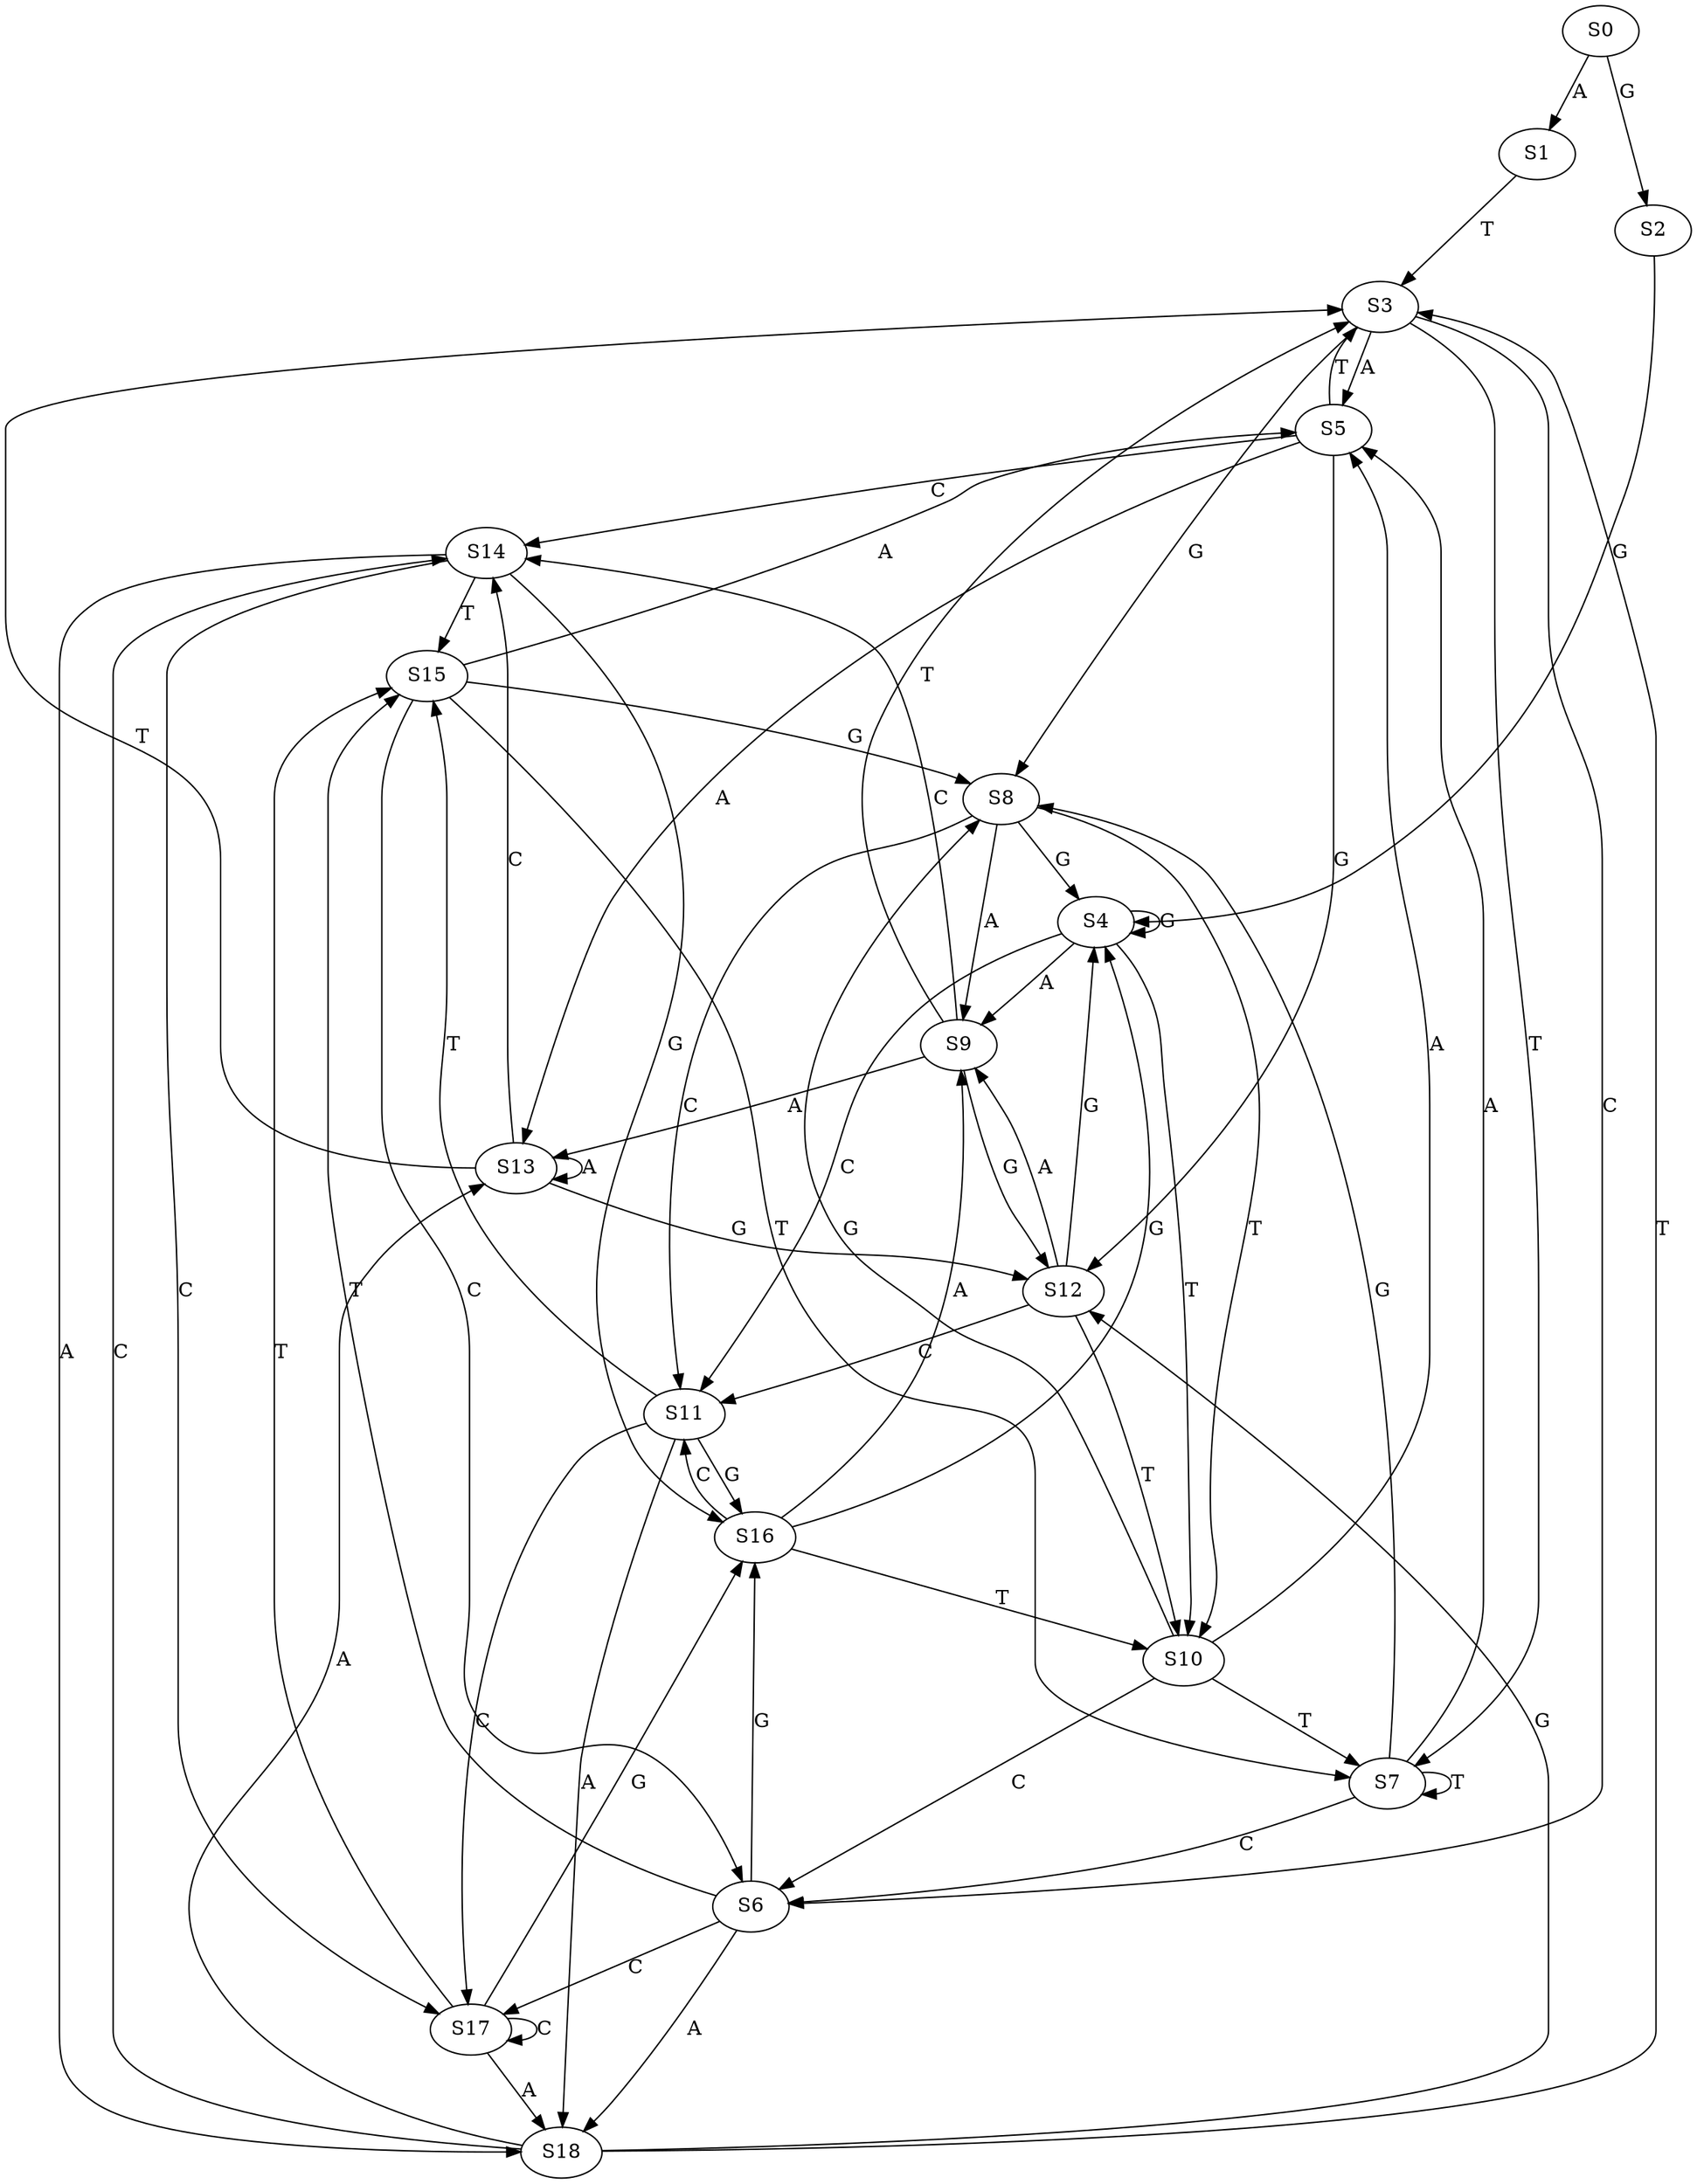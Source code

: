 strict digraph  {
	S0 -> S1 [ label = A ];
	S0 -> S2 [ label = G ];
	S1 -> S3 [ label = T ];
	S2 -> S4 [ label = G ];
	S3 -> S5 [ label = A ];
	S3 -> S6 [ label = C ];
	S3 -> S7 [ label = T ];
	S3 -> S8 [ label = G ];
	S4 -> S9 [ label = A ];
	S4 -> S10 [ label = T ];
	S4 -> S4 [ label = G ];
	S4 -> S11 [ label = C ];
	S5 -> S12 [ label = G ];
	S5 -> S3 [ label = T ];
	S5 -> S13 [ label = A ];
	S5 -> S14 [ label = C ];
	S6 -> S15 [ label = T ];
	S6 -> S16 [ label = G ];
	S6 -> S17 [ label = C ];
	S6 -> S18 [ label = A ];
	S7 -> S6 [ label = C ];
	S7 -> S8 [ label = G ];
	S7 -> S5 [ label = A ];
	S7 -> S7 [ label = T ];
	S8 -> S9 [ label = A ];
	S8 -> S10 [ label = T ];
	S8 -> S11 [ label = C ];
	S8 -> S4 [ label = G ];
	S9 -> S12 [ label = G ];
	S9 -> S13 [ label = A ];
	S9 -> S14 [ label = C ];
	S9 -> S3 [ label = T ];
	S10 -> S5 [ label = A ];
	S10 -> S6 [ label = C ];
	S10 -> S8 [ label = G ];
	S10 -> S7 [ label = T ];
	S11 -> S17 [ label = C ];
	S11 -> S15 [ label = T ];
	S11 -> S16 [ label = G ];
	S11 -> S18 [ label = A ];
	S12 -> S10 [ label = T ];
	S12 -> S4 [ label = G ];
	S12 -> S9 [ label = A ];
	S12 -> S11 [ label = C ];
	S13 -> S3 [ label = T ];
	S13 -> S14 [ label = C ];
	S13 -> S12 [ label = G ];
	S13 -> S13 [ label = A ];
	S14 -> S18 [ label = A ];
	S14 -> S15 [ label = T ];
	S14 -> S17 [ label = C ];
	S14 -> S16 [ label = G ];
	S15 -> S8 [ label = G ];
	S15 -> S6 [ label = C ];
	S15 -> S5 [ label = A ];
	S15 -> S7 [ label = T ];
	S16 -> S4 [ label = G ];
	S16 -> S10 [ label = T ];
	S16 -> S9 [ label = A ];
	S16 -> S11 [ label = C ];
	S17 -> S16 [ label = G ];
	S17 -> S17 [ label = C ];
	S17 -> S18 [ label = A ];
	S17 -> S15 [ label = T ];
	S18 -> S12 [ label = G ];
	S18 -> S3 [ label = T ];
	S18 -> S14 [ label = C ];
	S18 -> S13 [ label = A ];
}
